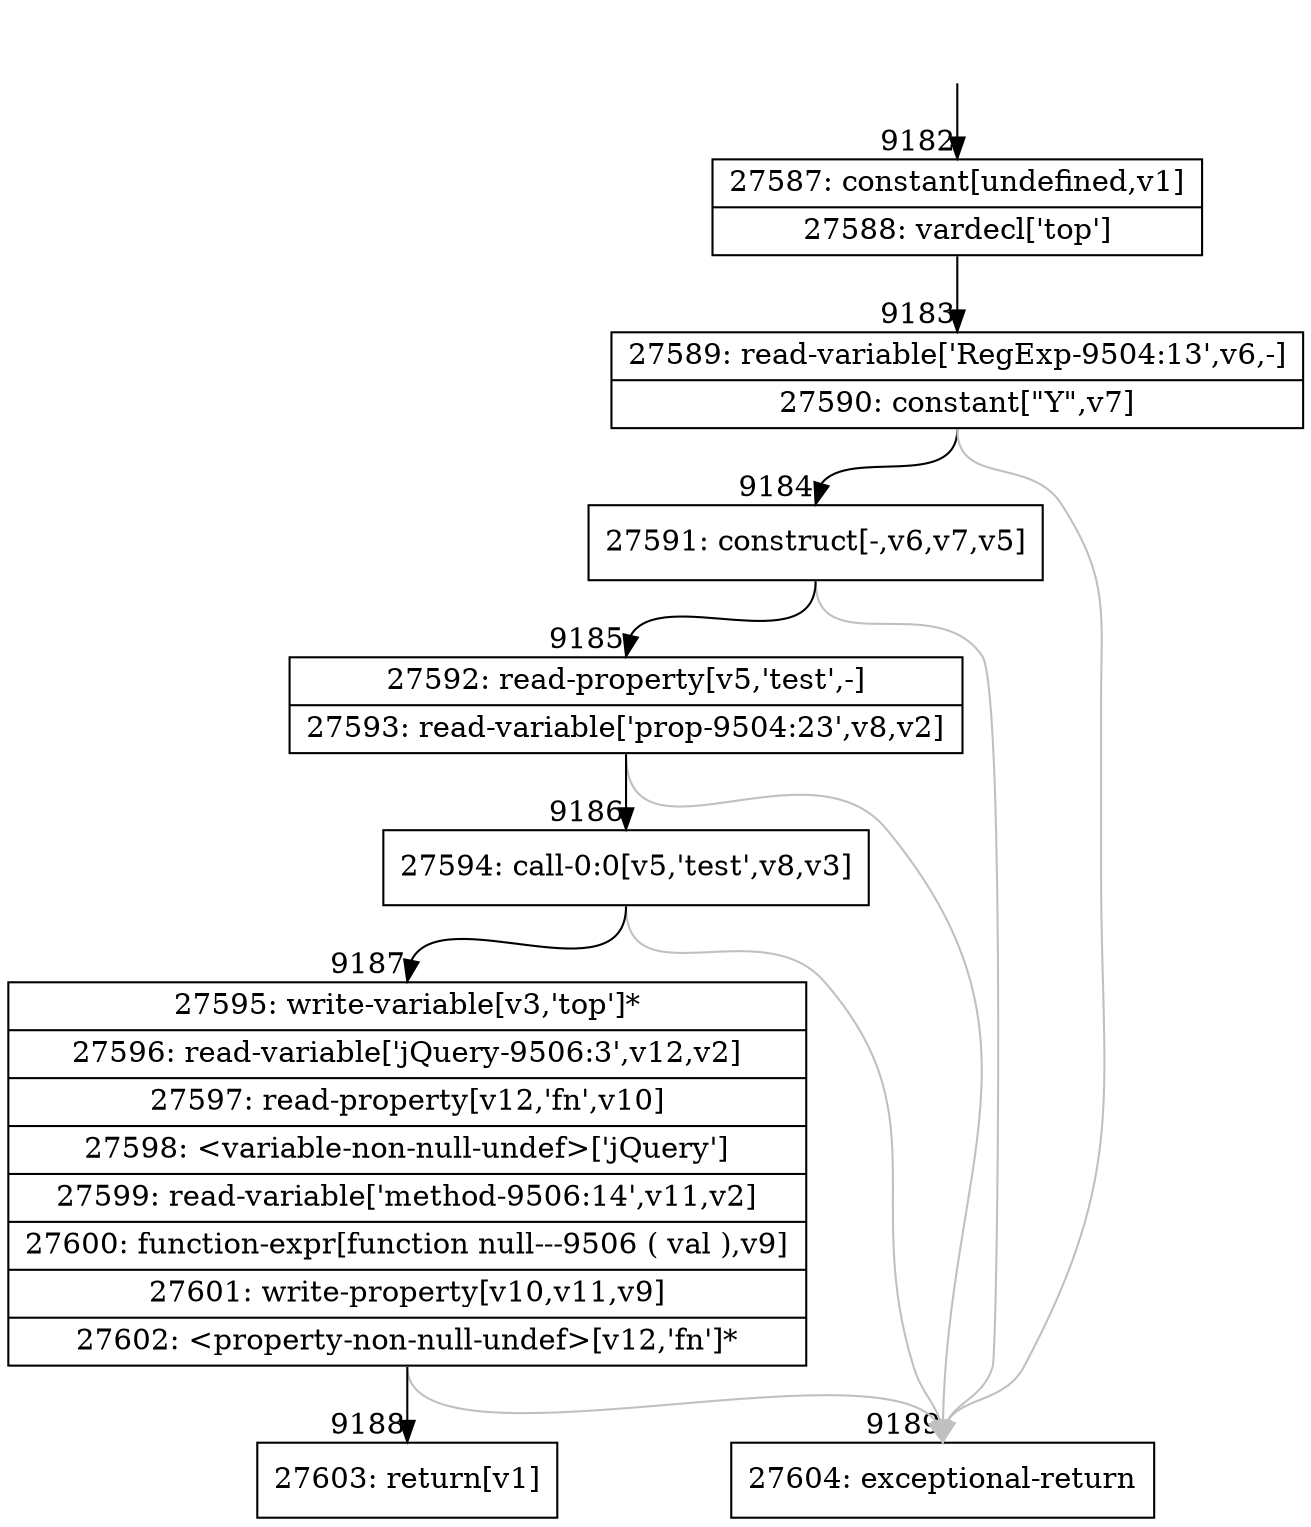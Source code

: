 digraph {
rankdir="TD"
BB_entry570[shape=none,label=""];
BB_entry570 -> BB9182 [tailport=s, headport=n, headlabel="    9182"]
BB9182 [shape=record label="{27587: constant[undefined,v1]|27588: vardecl['top']}" ] 
BB9182 -> BB9183 [tailport=s, headport=n, headlabel="      9183"]
BB9183 [shape=record label="{27589: read-variable['RegExp-9504:13',v6,-]|27590: constant[\"Y\",v7]}" ] 
BB9183 -> BB9184 [tailport=s, headport=n, headlabel="      9184"]
BB9183 -> BB9189 [tailport=s, headport=n, color=gray, headlabel="      9189"]
BB9184 [shape=record label="{27591: construct[-,v6,v7,v5]}" ] 
BB9184 -> BB9185 [tailport=s, headport=n, headlabel="      9185"]
BB9184 -> BB9189 [tailport=s, headport=n, color=gray]
BB9185 [shape=record label="{27592: read-property[v5,'test',-]|27593: read-variable['prop-9504:23',v8,v2]}" ] 
BB9185 -> BB9186 [tailport=s, headport=n, headlabel="      9186"]
BB9185 -> BB9189 [tailport=s, headport=n, color=gray]
BB9186 [shape=record label="{27594: call-0:0[v5,'test',v8,v3]}" ] 
BB9186 -> BB9187 [tailport=s, headport=n, headlabel="      9187"]
BB9186 -> BB9189 [tailport=s, headport=n, color=gray]
BB9187 [shape=record label="{27595: write-variable[v3,'top']*|27596: read-variable['jQuery-9506:3',v12,v2]|27597: read-property[v12,'fn',v10]|27598: \<variable-non-null-undef\>['jQuery']|27599: read-variable['method-9506:14',v11,v2]|27600: function-expr[function null---9506 ( val ),v9]|27601: write-property[v10,v11,v9]|27602: \<property-non-null-undef\>[v12,'fn']*}" ] 
BB9187 -> BB9188 [tailport=s, headport=n, headlabel="      9188"]
BB9187 -> BB9189 [tailport=s, headport=n, color=gray]
BB9188 [shape=record label="{27603: return[v1]}" ] 
BB9189 [shape=record label="{27604: exceptional-return}" ] 
}
